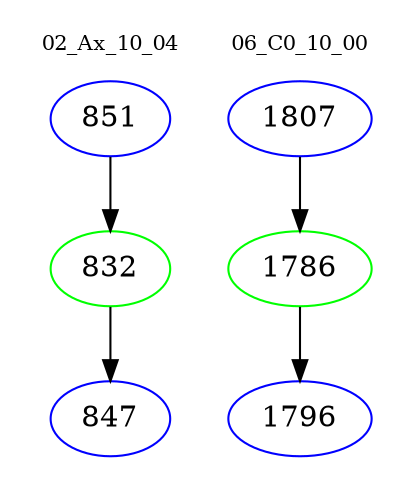 digraph{
subgraph cluster_0 {
color = white
label = "02_Ax_10_04";
fontsize=10;
T0_851 [label="851", color="blue"]
T0_851 -> T0_832 [color="black"]
T0_832 [label="832", color="green"]
T0_832 -> T0_847 [color="black"]
T0_847 [label="847", color="blue"]
}
subgraph cluster_1 {
color = white
label = "06_C0_10_00";
fontsize=10;
T1_1807 [label="1807", color="blue"]
T1_1807 -> T1_1786 [color="black"]
T1_1786 [label="1786", color="green"]
T1_1786 -> T1_1796 [color="black"]
T1_1796 [label="1796", color="blue"]
}
}
